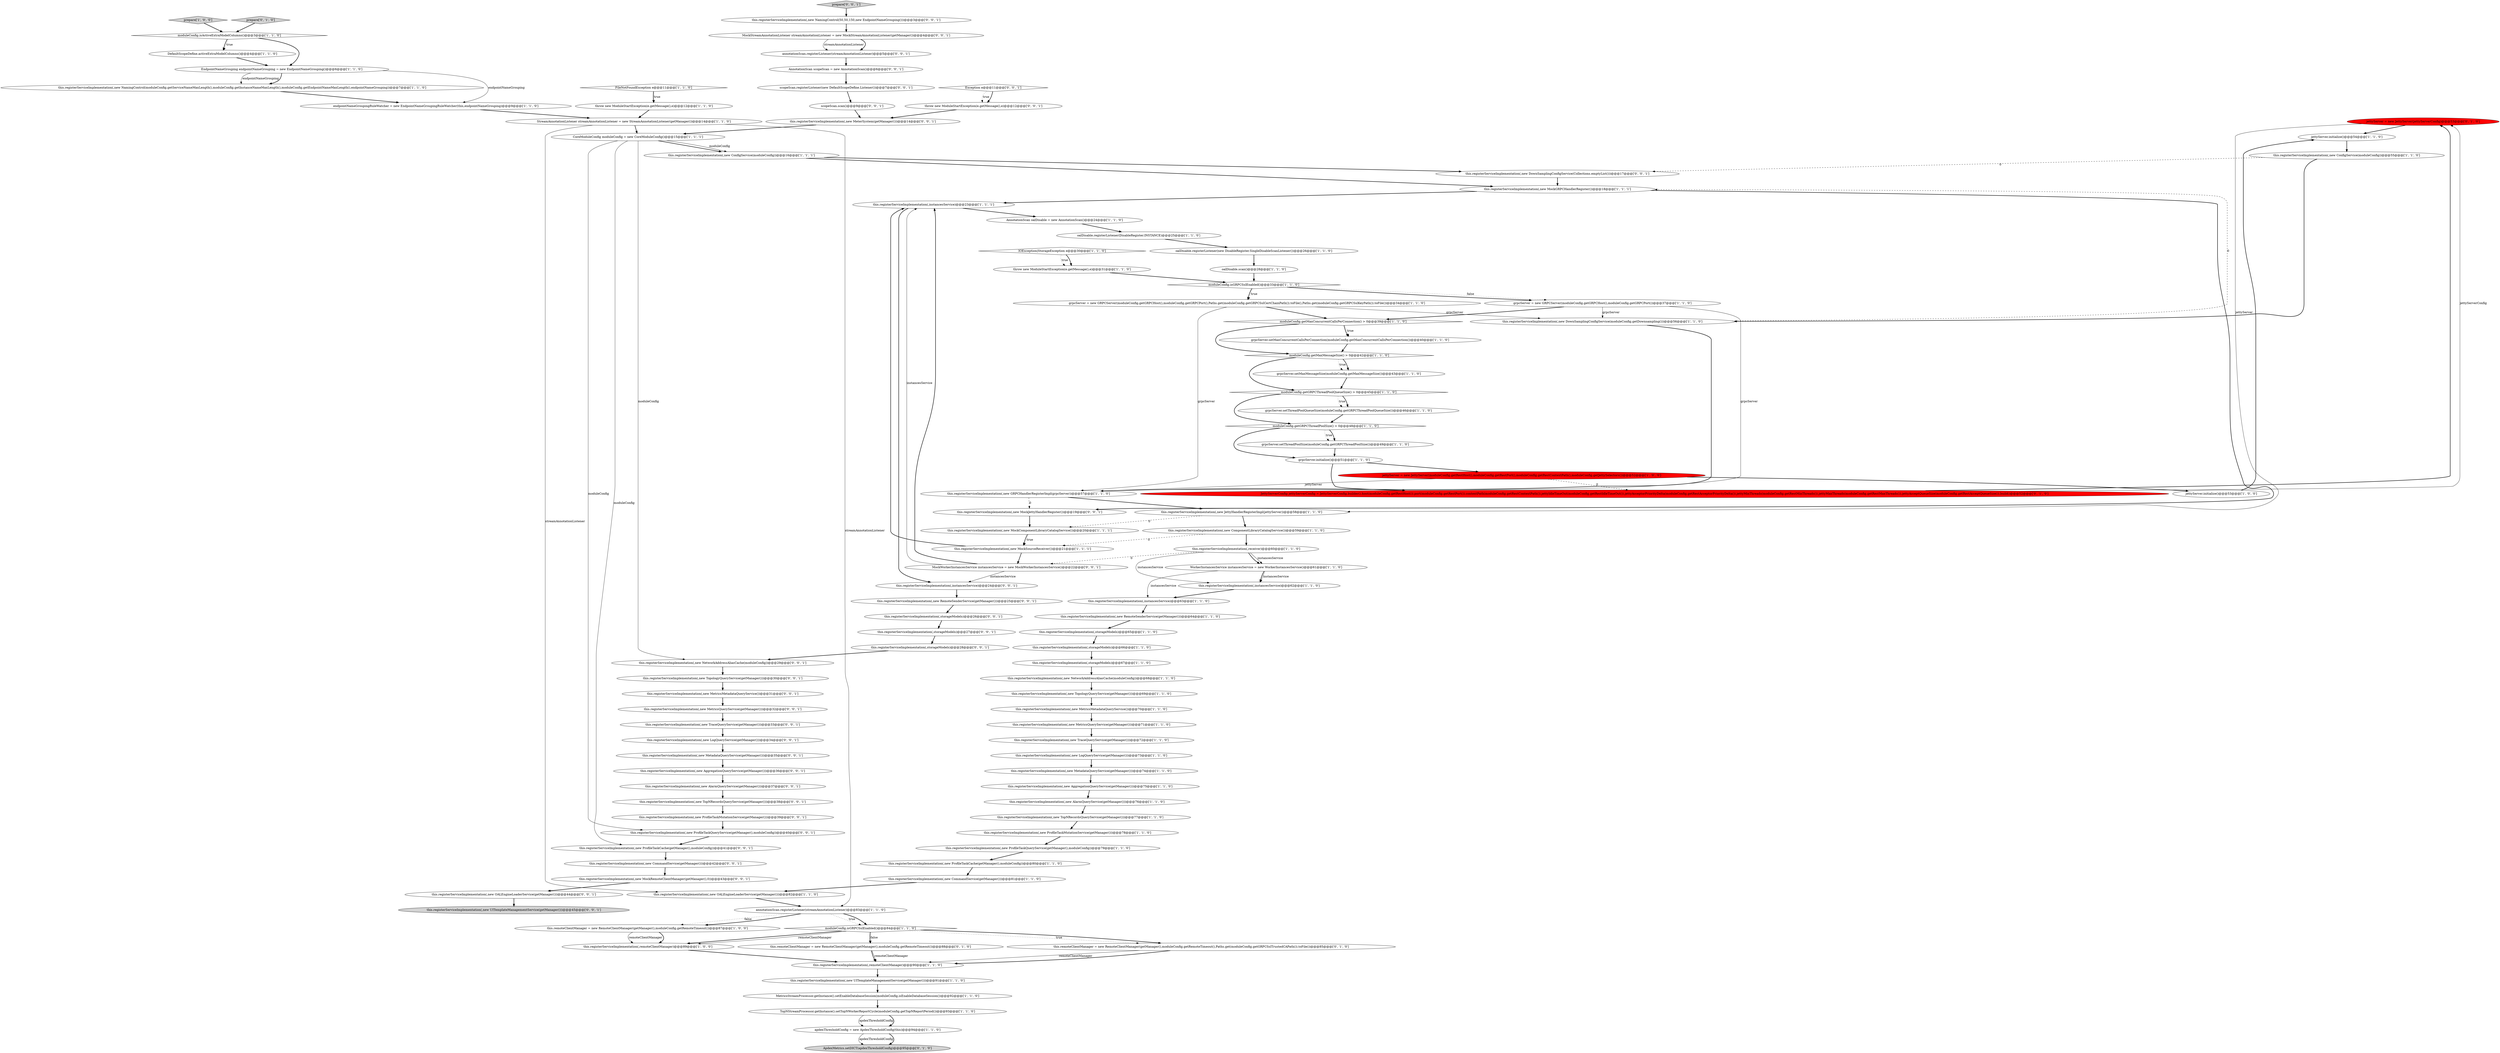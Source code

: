 digraph {
78 [style = filled, label = "jettyServer = new JettyServer(jettyServerConfig)@@@53@@@['0', '1', '0']", fillcolor = red, shape = ellipse image = "AAA1AAABBB2BBB"];
85 [style = filled, label = "scopeScan.registerListener(new DefaultScopeDefine.Listener())@@@7@@@['0', '0', '1']", fillcolor = white, shape = ellipse image = "AAA0AAABBB3BBB"];
42 [style = filled, label = "this.registerServiceImplementation(,receiver)@@@60@@@['1', '1', '0']", fillcolor = white, shape = ellipse image = "AAA0AAABBB1BBB"];
39 [style = filled, label = "this.registerServiceImplementation(,new MetricsMetadataQueryService())@@@70@@@['1', '1', '0']", fillcolor = white, shape = ellipse image = "AAA0AAABBB1BBB"];
65 [style = filled, label = "this.registerServiceImplementation(,new GRPCHandlerRegisterImpl(grpcServer))@@@57@@@['1', '1', '0']", fillcolor = white, shape = ellipse image = "AAA0AAABBB1BBB"];
88 [style = filled, label = "this.registerServiceImplementation(,new MetadataQueryService(getManager()))@@@35@@@['0', '0', '1']", fillcolor = white, shape = ellipse image = "AAA0AAABBB3BBB"];
50 [style = filled, label = "grpcServer.setThreadPoolSize(moduleConfig.getGRPCThreadPoolSize())@@@49@@@['1', '1', '0']", fillcolor = white, shape = ellipse image = "AAA0AAABBB1BBB"];
6 [style = filled, label = "grpcServer.setMaxMessageSize(moduleConfig.getMaxMessageSize())@@@43@@@['1', '1', '0']", fillcolor = white, shape = ellipse image = "AAA0AAABBB1BBB"];
102 [style = filled, label = "this.registerServiceImplementation(,new ProfileTaskMutationService(getManager()))@@@39@@@['0', '0', '1']", fillcolor = white, shape = ellipse image = "AAA0AAABBB3BBB"];
52 [style = filled, label = "this.registerServiceImplementation(,remoteClientManager)@@@90@@@['1', '1', '0']", fillcolor = white, shape = ellipse image = "AAA0AAABBB1BBB"];
68 [style = filled, label = "this.registerServiceImplementation(,new ProfileTaskMutationService(getManager()))@@@78@@@['1', '1', '0']", fillcolor = white, shape = ellipse image = "AAA0AAABBB1BBB"];
41 [style = filled, label = "jettyServer.initialize()@@@53@@@['1', '0', '0']", fillcolor = white, shape = ellipse image = "AAA0AAABBB1BBB"];
10 [style = filled, label = "apdexThresholdConfig = new ApdexThresholdConfig(this)@@@94@@@['1', '1', '0']", fillcolor = white, shape = ellipse image = "AAA0AAABBB1BBB"];
15 [style = filled, label = "this.registerServiceImplementation(,new TraceQueryService(getManager()))@@@72@@@['1', '1', '0']", fillcolor = white, shape = ellipse image = "AAA0AAABBB1BBB"];
54 [style = filled, label = "this.registerServiceImplementation(,new TopologyQueryService(getManager()))@@@69@@@['1', '1', '0']", fillcolor = white, shape = ellipse image = "AAA0AAABBB1BBB"];
84 [style = filled, label = "annotationScan.registerListener(streamAnnotationListener)@@@5@@@['0', '0', '1']", fillcolor = white, shape = ellipse image = "AAA0AAABBB3BBB"];
5 [style = filled, label = "this.registerServiceImplementation(,instancesService)@@@63@@@['1', '1', '0']", fillcolor = white, shape = ellipse image = "AAA0AAABBB1BBB"];
103 [style = filled, label = "prepare['0', '0', '1']", fillcolor = lightgray, shape = diamond image = "AAA0AAABBB3BBB"];
24 [style = filled, label = "this.registerServiceImplementation(,new CommandService(getManager()))@@@81@@@['1', '1', '0']", fillcolor = white, shape = ellipse image = "AAA0AAABBB1BBB"];
110 [style = filled, label = "this.registerServiceImplementation(,new ProfileTaskCache(getManager(),moduleConfig))@@@41@@@['0', '0', '1']", fillcolor = white, shape = ellipse image = "AAA0AAABBB3BBB"];
80 [style = filled, label = "this.registerServiceImplementation(,new OALEngineLoaderService(getManager()))@@@44@@@['0', '0', '1']", fillcolor = white, shape = ellipse image = "AAA0AAABBB3BBB"];
87 [style = filled, label = "this.registerServiceImplementation(,storageModels)@@@28@@@['0', '0', '1']", fillcolor = white, shape = ellipse image = "AAA0AAABBB3BBB"];
34 [style = filled, label = "TopNStreamProcessor.getInstance().setTopNWorkerReportCycle(moduleConfig.getTopNReportPeriod())@@@93@@@['1', '1', '0']", fillcolor = white, shape = ellipse image = "AAA0AAABBB1BBB"];
16 [style = filled, label = "oalDisable.registerListener(new DisableRegister.SingleDisableScanListener())@@@26@@@['1', '1', '0']", fillcolor = white, shape = ellipse image = "AAA0AAABBB1BBB"];
95 [style = filled, label = "Exception e@@@11@@@['0', '0', '1']", fillcolor = white, shape = diamond image = "AAA0AAABBB3BBB"];
59 [style = filled, label = "this.registerServiceImplementation(,new MetricsQueryService(getManager()))@@@71@@@['1', '1', '0']", fillcolor = white, shape = ellipse image = "AAA0AAABBB1BBB"];
67 [style = filled, label = "this.registerServiceImplementation(,new ConfigService(moduleConfig))@@@55@@@['1', '1', '0']", fillcolor = white, shape = ellipse image = "AAA0AAABBB1BBB"];
4 [style = filled, label = "grpcServer.setThreadPoolQueueSize(moduleConfig.getGRPCThreadPoolQueueSize())@@@46@@@['1', '1', '0']", fillcolor = white, shape = ellipse image = "AAA0AAABBB1BBB"];
112 [style = filled, label = "this.registerServiceImplementation(,storageModels)@@@26@@@['0', '0', '1']", fillcolor = white, shape = ellipse image = "AAA0AAABBB3BBB"];
33 [style = filled, label = "this.registerServiceImplementation(,new TopNRecordsQueryService(getManager()))@@@77@@@['1', '1', '0']", fillcolor = white, shape = ellipse image = "AAA0AAABBB1BBB"];
90 [style = filled, label = "this.registerServiceImplementation(,storageModels)@@@27@@@['0', '0', '1']", fillcolor = white, shape = ellipse image = "AAA0AAABBB3BBB"];
99 [style = filled, label = "this.registerServiceImplementation(,new LogQueryService(getManager()))@@@34@@@['0', '0', '1']", fillcolor = white, shape = ellipse image = "AAA0AAABBB3BBB"];
74 [style = filled, label = "ApdexMetrics.setDICT(apdexThresholdConfig)@@@95@@@['0', '1', '0']", fillcolor = lightgray, shape = ellipse image = "AAA0AAABBB2BBB"];
0 [style = filled, label = "this.remoteClientManager = new RemoteClientManager(getManager(),moduleConfig.getRemoteTimeout())@@@87@@@['1', '0', '0']", fillcolor = white, shape = ellipse image = "AAA0AAABBB1BBB"];
69 [style = filled, label = "this.registerServiceImplementation(,storageModels)@@@65@@@['1', '1', '0']", fillcolor = white, shape = ellipse image = "AAA0AAABBB1BBB"];
47 [style = filled, label = "this.registerServiceImplementation(,new ProfileTaskCache(getManager(),moduleConfig))@@@80@@@['1', '1', '0']", fillcolor = white, shape = ellipse image = "AAA0AAABBB1BBB"];
21 [style = filled, label = "this.registerServiceImplementation(,new ProfileTaskQueryService(getManager(),moduleConfig))@@@79@@@['1', '1', '0']", fillcolor = white, shape = ellipse image = "AAA0AAABBB1BBB"];
71 [style = filled, label = "grpcServer = new GRPCServer(moduleConfig.getGRPCHost(),moduleConfig.getGRPCPort())@@@37@@@['1', '1', '0']", fillcolor = white, shape = ellipse image = "AAA0AAABBB1BBB"];
14 [style = filled, label = "WorkerInstancesService instancesService = new WorkerInstancesService()@@@61@@@['1', '1', '0']", fillcolor = white, shape = ellipse image = "AAA0AAABBB1BBB"];
111 [style = filled, label = "this.registerServiceImplementation(,new DownSamplingConfigService(Collections.emptyList()))@@@17@@@['0', '0', '1']", fillcolor = white, shape = ellipse image = "AAA0AAABBB3BBB"];
3 [style = filled, label = "moduleConfig.getMaxMessageSize() > 0@@@42@@@['1', '1', '0']", fillcolor = white, shape = diamond image = "AAA0AAABBB1BBB"];
60 [style = filled, label = "this.registerServiceImplementation(,new UITemplateManagementService(getManager()))@@@91@@@['1', '1', '0']", fillcolor = white, shape = ellipse image = "AAA0AAABBB1BBB"];
26 [style = filled, label = "moduleConfig.isGRPCSslEnabled()@@@33@@@['1', '1', '0']", fillcolor = white, shape = diamond image = "AAA0AAABBB1BBB"];
8 [style = filled, label = "jettyServer.initialize()@@@54@@@['1', '1', '0']", fillcolor = white, shape = ellipse image = "AAA0AAABBB1BBB"];
32 [style = filled, label = "StreamAnnotationListener streamAnnotationListener = new StreamAnnotationListener(getManager())@@@14@@@['1', '1', '0']", fillcolor = white, shape = ellipse image = "AAA0AAABBB1BBB"];
89 [style = filled, label = "this.registerServiceImplementation(,new RemoteSenderService(getManager()))@@@25@@@['0', '0', '1']", fillcolor = white, shape = ellipse image = "AAA0AAABBB3BBB"];
82 [style = filled, label = "this.registerServiceImplementation(,instancesService)@@@24@@@['0', '0', '1']", fillcolor = white, shape = ellipse image = "AAA0AAABBB3BBB"];
46 [style = filled, label = "this.registerServiceImplementation(,new JettyHandlerRegisterImpl(jettyServer))@@@58@@@['1', '1', '0']", fillcolor = white, shape = ellipse image = "AAA0AAABBB1BBB"];
43 [style = filled, label = "CoreModuleConfig moduleConfig = new CoreModuleConfig()@@@15@@@['1', '1', '1']", fillcolor = white, shape = ellipse image = "AAA0AAABBB1BBB"];
2 [style = filled, label = "this.registerServiceImplementation(,new MetadataQueryService(getManager()))@@@74@@@['1', '1', '0']", fillcolor = white, shape = ellipse image = "AAA0AAABBB1BBB"];
23 [style = filled, label = "this.registerServiceImplementation(,instancesService)@@@62@@@['1', '1', '0']", fillcolor = white, shape = ellipse image = "AAA0AAABBB1BBB"];
28 [style = filled, label = "this.registerServiceImplementation(,new NetworkAddressAliasCache(moduleConfig))@@@68@@@['1', '1', '0']", fillcolor = white, shape = ellipse image = "AAA0AAABBB1BBB"];
44 [style = filled, label = "this.registerServiceImplementation(,instancesService)@@@23@@@['1', '1', '1']", fillcolor = white, shape = ellipse image = "AAA0AAABBB1BBB"];
73 [style = filled, label = "prepare['0', '1', '0']", fillcolor = lightgray, shape = diamond image = "AAA0AAABBB2BBB"];
83 [style = filled, label = "this.registerServiceImplementation(,new TopologyQueryService(getManager()))@@@30@@@['0', '0', '1']", fillcolor = white, shape = ellipse image = "AAA0AAABBB3BBB"];
91 [style = filled, label = "this.registerServiceImplementation(,new MockJettyHandlerRegister())@@@19@@@['0', '0', '1']", fillcolor = white, shape = ellipse image = "AAA0AAABBB3BBB"];
93 [style = filled, label = "MockStreamAnnotationListener streamAnnotationListener = new MockStreamAnnotationListener(getManager())@@@4@@@['0', '0', '1']", fillcolor = white, shape = ellipse image = "AAA0AAABBB3BBB"];
75 [style = filled, label = "JettyServerConfig jettyServerConfig = JettyServerConfig.builder().host(moduleConfig.getRestHost()).port(moduleConfig.getRestPort()).contextPath(moduleConfig.getRestContextPath()).jettyIdleTimeOut(moduleConfig.getRestIdleTimeOut()).jettyAcceptorPriorityDelta(moduleConfig.getRestAcceptorPriorityDelta()).jettyMinThreads(moduleConfig.getRestMinThreads()).jettyMaxThreads(moduleConfig.getRestMaxThreads()).jettyAcceptQueueSize(moduleConfig.getRestAcceptQueueSize()).build()@@@52@@@['0', '1', '0']", fillcolor = red, shape = ellipse image = "AAA1AAABBB2BBB"];
106 [style = filled, label = "MockWorkerInstancesService instancesService = new MockWorkerInstancesService()@@@22@@@['0', '0', '1']", fillcolor = white, shape = ellipse image = "AAA0AAABBB3BBB"];
17 [style = filled, label = "annotationScan.registerListener(streamAnnotationListener)@@@83@@@['1', '1', '0']", fillcolor = white, shape = ellipse image = "AAA0AAABBB1BBB"];
51 [style = filled, label = "this.registerServiceImplementation(,new DownSamplingConfigService(moduleConfig.getDownsampling()))@@@56@@@['1', '1', '0']", fillcolor = white, shape = ellipse image = "AAA0AAABBB1BBB"];
101 [style = filled, label = "this.registerServiceImplementation(,new AggregationQueryService(getManager()))@@@36@@@['0', '0', '1']", fillcolor = white, shape = ellipse image = "AAA0AAABBB3BBB"];
45 [style = filled, label = "grpcServer = new GRPCServer(moduleConfig.getGRPCHost(),moduleConfig.getGRPCPort(),Paths.get(moduleConfig.getGRPCSslCertChainPath()).toFile(),Paths.get(moduleConfig.getGRPCSslKeyPath()).toFile())@@@34@@@['1', '1', '0']", fillcolor = white, shape = ellipse image = "AAA0AAABBB1BBB"];
70 [style = filled, label = "oalDisable.scan()@@@28@@@['1', '1', '0']", fillcolor = white, shape = ellipse image = "AAA0AAABBB1BBB"];
9 [style = filled, label = "this.registerServiceImplementation(,new ComponentLibraryCatalogService())@@@59@@@['1', '1', '0']", fillcolor = white, shape = ellipse image = "AAA0AAABBB1BBB"];
20 [style = filled, label = "this.registerServiceImplementation(,new MockComponentLibraryCatalogService())@@@20@@@['1', '1', '1']", fillcolor = white, shape = ellipse image = "AAA0AAABBB1BBB"];
58 [style = filled, label = "this.registerServiceImplementation(,new ConfigService(moduleConfig))@@@16@@@['1', '1', '1']", fillcolor = white, shape = ellipse image = "AAA0AAABBB1BBB"];
109 [style = filled, label = "this.registerServiceImplementation(,new MockRemoteClientManager(getManager(),0))@@@43@@@['0', '0', '1']", fillcolor = white, shape = ellipse image = "AAA0AAABBB3BBB"];
29 [style = filled, label = "EndpointNameGrouping endpointNameGrouping = new EndpointNameGrouping()@@@6@@@['1', '1', '0']", fillcolor = white, shape = ellipse image = "AAA0AAABBB1BBB"];
18 [style = filled, label = "this.registerServiceImplementation(,new RemoteSenderService(getManager()))@@@64@@@['1', '1', '0']", fillcolor = white, shape = ellipse image = "AAA0AAABBB1BBB"];
31 [style = filled, label = "this.registerServiceImplementation(,storageModels)@@@66@@@['1', '1', '0']", fillcolor = white, shape = ellipse image = "AAA0AAABBB1BBB"];
1 [style = filled, label = "moduleConfig.getMaxConcurrentCallsPerConnection() > 0@@@39@@@['1', '1', '0']", fillcolor = white, shape = diamond image = "AAA0AAABBB1BBB"];
72 [style = filled, label = "endpointNameGroupingRuleWatcher = new EndpointNameGroupingRuleWatcher(this,endpointNameGrouping)@@@9@@@['1', '1', '0']", fillcolor = white, shape = ellipse image = "AAA0AAABBB1BBB"];
79 [style = filled, label = "this.registerServiceImplementation(,new ProfileTaskQueryService(getManager(),moduleConfig))@@@40@@@['0', '0', '1']", fillcolor = white, shape = ellipse image = "AAA0AAABBB3BBB"];
77 [style = filled, label = "this.remoteClientManager = new RemoteClientManager(getManager(),moduleConfig.getRemoteTimeout(),Paths.get(moduleConfig.getGRPCSslTrustedCAPath()).toFile())@@@85@@@['0', '1', '0']", fillcolor = white, shape = ellipse image = "AAA0AAABBB2BBB"];
13 [style = filled, label = "this.registerServiceImplementation(,storageModels)@@@67@@@['1', '1', '0']", fillcolor = white, shape = ellipse image = "AAA0AAABBB1BBB"];
57 [style = filled, label = "moduleConfig.isActiveExtraModelColumns()@@@3@@@['1', '1', '0']", fillcolor = white, shape = diamond image = "AAA0AAABBB1BBB"];
105 [style = filled, label = "scopeScan.scan()@@@9@@@['0', '0', '1']", fillcolor = white, shape = ellipse image = "AAA0AAABBB3BBB"];
49 [style = filled, label = "this.registerServiceImplementation(,new AggregationQueryService(getManager()))@@@75@@@['1', '1', '0']", fillcolor = white, shape = ellipse image = "AAA0AAABBB1BBB"];
64 [style = filled, label = "grpcServer.setMaxConcurrentCallsPerConnection(moduleConfig.getMaxConcurrentCallsPerConnection())@@@40@@@['1', '1', '0']", fillcolor = white, shape = ellipse image = "AAA0AAABBB1BBB"];
63 [style = filled, label = "AnnotationScan oalDisable = new AnnotationScan()@@@24@@@['1', '1', '0']", fillcolor = white, shape = ellipse image = "AAA0AAABBB1BBB"];
61 [style = filled, label = "this.registerServiceImplementation(,remoteClientManager)@@@89@@@['1', '0', '0']", fillcolor = white, shape = ellipse image = "AAA0AAABBB1BBB"];
55 [style = filled, label = "this.registerServiceImplementation(,new MockSourceReceiver())@@@21@@@['1', '1', '1']", fillcolor = white, shape = ellipse image = "AAA0AAABBB1BBB"];
100 [style = filled, label = "this.registerServiceImplementation(,new NamingControl(50,50,150,new EndpointNameGrouping()))@@@3@@@['0', '0', '1']", fillcolor = white, shape = ellipse image = "AAA0AAABBB3BBB"];
62 [style = filled, label = "moduleConfig.getGRPCThreadPoolSize() > 0@@@48@@@['1', '1', '0']", fillcolor = white, shape = diamond image = "AAA0AAABBB1BBB"];
53 [style = filled, label = "IOException|StorageException e@@@30@@@['1', '1', '0']", fillcolor = white, shape = diamond image = "AAA0AAABBB1BBB"];
97 [style = filled, label = "this.registerServiceImplementation(,new TopNRecordsQueryService(getManager()))@@@38@@@['0', '0', '1']", fillcolor = white, shape = ellipse image = "AAA0AAABBB3BBB"];
11 [style = filled, label = "this.registerServiceImplementation(,new NamingControl(moduleConfig.getServiceNameMaxLength(),moduleConfig.getInstanceNameMaxLength(),moduleConfig.getEndpointNameMaxLength(),endpointNameGrouping))@@@7@@@['1', '1', '0']", fillcolor = white, shape = ellipse image = "AAA0AAABBB1BBB"];
37 [style = filled, label = "oalDisable.registerListener(DisableRegister.INSTANCE)@@@25@@@['1', '1', '0']", fillcolor = white, shape = ellipse image = "AAA0AAABBB1BBB"];
56 [style = filled, label = "grpcServer.initialize()@@@51@@@['1', '1', '0']", fillcolor = white, shape = ellipse image = "AAA0AAABBB1BBB"];
38 [style = filled, label = "throw new ModuleStartException(e.getMessage(),e)@@@31@@@['1', '1', '0']", fillcolor = white, shape = ellipse image = "AAA0AAABBB1BBB"];
19 [style = filled, label = "DefaultScopeDefine.activeExtraModelColumns()@@@4@@@['1', '1', '0']", fillcolor = white, shape = ellipse image = "AAA0AAABBB1BBB"];
76 [style = filled, label = "this.remoteClientManager = new RemoteClientManager(getManager(),moduleConfig.getRemoteTimeout())@@@88@@@['0', '1', '0']", fillcolor = white, shape = ellipse image = "AAA0AAABBB2BBB"];
40 [style = filled, label = "this.registerServiceImplementation(,new MockGRPCHandlerRegister())@@@18@@@['1', '1', '1']", fillcolor = white, shape = ellipse image = "AAA0AAABBB1BBB"];
36 [style = filled, label = "prepare['1', '0', '0']", fillcolor = lightgray, shape = diamond image = "AAA0AAABBB1BBB"];
30 [style = filled, label = "moduleConfig.getGRPCThreadPoolQueueSize() > 0@@@45@@@['1', '1', '0']", fillcolor = white, shape = diamond image = "AAA0AAABBB1BBB"];
107 [style = filled, label = "this.registerServiceImplementation(,new TraceQueryService(getManager()))@@@33@@@['0', '0', '1']", fillcolor = white, shape = ellipse image = "AAA0AAABBB3BBB"];
108 [style = filled, label = "this.registerServiceImplementation(,new CommandService(getManager()))@@@42@@@['0', '0', '1']", fillcolor = white, shape = ellipse image = "AAA0AAABBB3BBB"];
48 [style = filled, label = "FileNotFoundException e@@@11@@@['1', '1', '0']", fillcolor = white, shape = diamond image = "AAA0AAABBB1BBB"];
22 [style = filled, label = "moduleConfig.isGRPCSslEnabled()@@@84@@@['1', '1', '0']", fillcolor = white, shape = diamond image = "AAA0AAABBB1BBB"];
113 [style = filled, label = "this.registerServiceImplementation(,new MeterSystem(getManager()))@@@14@@@['0', '0', '1']", fillcolor = white, shape = ellipse image = "AAA0AAABBB3BBB"];
94 [style = filled, label = "this.registerServiceImplementation(,new NetworkAddressAliasCache(moduleConfig))@@@29@@@['0', '0', '1']", fillcolor = white, shape = ellipse image = "AAA0AAABBB3BBB"];
96 [style = filled, label = "AnnotationScan scopeScan = new AnnotationScan()@@@6@@@['0', '0', '1']", fillcolor = white, shape = ellipse image = "AAA0AAABBB3BBB"];
86 [style = filled, label = "this.registerServiceImplementation(,new MetricsMetadataQueryService())@@@31@@@['0', '0', '1']", fillcolor = white, shape = ellipse image = "AAA0AAABBB3BBB"];
12 [style = filled, label = "this.registerServiceImplementation(,new OALEngineLoaderService(getManager()))@@@82@@@['1', '1', '0']", fillcolor = white, shape = ellipse image = "AAA0AAABBB1BBB"];
25 [style = filled, label = "throw new ModuleStartException(e.getMessage(),e)@@@12@@@['1', '1', '0']", fillcolor = white, shape = ellipse image = "AAA0AAABBB1BBB"];
66 [style = filled, label = "this.registerServiceImplementation(,new AlarmQueryService(getManager()))@@@76@@@['1', '1', '0']", fillcolor = white, shape = ellipse image = "AAA0AAABBB1BBB"];
92 [style = filled, label = "this.registerServiceImplementation(,new MetricsQueryService(getManager()))@@@32@@@['0', '0', '1']", fillcolor = white, shape = ellipse image = "AAA0AAABBB3BBB"];
98 [style = filled, label = "throw new ModuleStartException(e.getMessage(),e)@@@12@@@['0', '0', '1']", fillcolor = white, shape = ellipse image = "AAA0AAABBB3BBB"];
27 [style = filled, label = "this.registerServiceImplementation(,new LogQueryService(getManager()))@@@73@@@['1', '1', '0']", fillcolor = white, shape = ellipse image = "AAA0AAABBB1BBB"];
35 [style = filled, label = "jettyServer = new JettyServer(moduleConfig.getRestHost(),moduleConfig.getRestPort(),moduleConfig.getRestContextPath(),moduleConfig.getJettySelectors())@@@52@@@['1', '0', '0']", fillcolor = red, shape = ellipse image = "AAA1AAABBB1BBB"];
7 [style = filled, label = "MetricsStreamProcessor.getInstance().setEnableDatabaseSession(moduleConfig.isEnableDatabaseSession())@@@92@@@['1', '1', '0']", fillcolor = white, shape = ellipse image = "AAA0AAABBB1BBB"];
104 [style = filled, label = "this.registerServiceImplementation(,new AlarmQueryService(getManager()))@@@37@@@['0', '0', '1']", fillcolor = white, shape = ellipse image = "AAA0AAABBB3BBB"];
81 [style = filled, label = "this.registerServiceImplementation(,new UITemplateManagementService(getManager()))@@@45@@@['0', '0', '1']", fillcolor = lightgray, shape = ellipse image = "AAA0AAABBB3BBB"];
78->46 [style = solid, label="jettyServer"];
44->63 [style = bold, label=""];
26->45 [style = dotted, label="true"];
64->3 [style = bold, label=""];
45->51 [style = solid, label="grpcServer"];
35->41 [style = bold, label=""];
39->59 [style = bold, label=""];
41->8 [style = bold, label=""];
87->94 [style = bold, label=""];
4->62 [style = bold, label=""];
62->50 [style = dotted, label="true"];
76->52 [style = bold, label=""];
57->29 [style = bold, label=""];
50->56 [style = bold, label=""];
43->79 [style = solid, label="moduleConfig"];
44->82 [style = bold, label=""];
33->68 [style = bold, label=""];
58->111 [style = bold, label=""];
3->6 [style = dotted, label="true"];
77->52 [style = solid, label="remoteClientManager"];
68->21 [style = bold, label=""];
42->14 [style = solid, label="instancesService"];
1->64 [style = dotted, label="true"];
79->110 [style = bold, label=""];
52->60 [style = bold, label=""];
91->20 [style = bold, label=""];
75->78 [style = solid, label="jettyServerConfig"];
2->49 [style = bold, label=""];
107->99 [style = bold, label=""];
104->97 [style = bold, label=""];
48->25 [style = dotted, label="true"];
38->26 [style = bold, label=""];
29->11 [style = solid, label="endpointNameGrouping"];
53->38 [style = bold, label=""];
3->30 [style = bold, label=""];
75->78 [style = bold, label=""];
43->58 [style = bold, label=""];
57->19 [style = dotted, label="true"];
27->2 [style = bold, label=""];
66->33 [style = bold, label=""];
93->84 [style = bold, label=""];
29->72 [style = solid, label="endpointNameGrouping"];
105->113 [style = bold, label=""];
62->56 [style = bold, label=""];
78->8 [style = bold, label=""];
83->86 [style = bold, label=""];
95->98 [style = bold, label=""];
106->44 [style = solid, label="instancesService"];
110->108 [style = bold, label=""];
109->80 [style = bold, label=""];
100->93 [style = bold, label=""];
14->23 [style = solid, label="instancesService"];
61->52 [style = bold, label=""];
97->102 [style = bold, label=""];
35->65 [style = solid, label="jettyServer"];
28->54 [style = bold, label=""];
45->65 [style = solid, label="grpcServer"];
69->31 [style = bold, label=""];
101->104 [style = bold, label=""];
45->1 [style = bold, label=""];
90->87 [style = bold, label=""];
32->17 [style = solid, label="streamAnnotationListener"];
22->76 [style = bold, label=""];
22->77 [style = dotted, label="true"];
53->38 [style = dotted, label="true"];
8->67 [style = bold, label=""];
103->100 [style = bold, label=""];
10->74 [style = solid, label="apdexThresholdConfig"];
22->61 [style = bold, label=""];
63->37 [style = bold, label=""];
56->75 [style = bold, label=""];
95->98 [style = dotted, label="true"];
67->51 [style = bold, label=""];
102->79 [style = bold, label=""];
35->75 [style = dashed, label="0"];
71->51 [style = solid, label="grpcServer"];
71->1 [style = bold, label=""];
65->46 [style = bold, label=""];
37->16 [style = bold, label=""];
29->11 [style = bold, label=""];
36->57 [style = bold, label=""];
71->65 [style = solid, label="grpcServer"];
89->112 [style = bold, label=""];
51->40 [style = dashed, label="0"];
82->89 [style = bold, label=""];
21->47 [style = bold, label=""];
9->55 [style = dashed, label="0"];
24->12 [style = bold, label=""];
80->81 [style = bold, label=""];
42->106 [style = dashed, label="0"];
46->9 [style = bold, label=""];
99->88 [style = bold, label=""];
9->42 [style = bold, label=""];
23->5 [style = bold, label=""];
42->23 [style = solid, label="instancesService"];
72->32 [style = bold, label=""];
98->113 [style = bold, label=""];
19->29 [style = bold, label=""];
43->110 [style = solid, label="moduleConfig"];
31->13 [style = bold, label=""];
12->17 [style = bold, label=""];
57->19 [style = bold, label=""];
1->3 [style = bold, label=""];
30->4 [style = dotted, label="true"];
3->6 [style = bold, label=""];
88->101 [style = bold, label=""];
5->18 [style = bold, label=""];
73->57 [style = bold, label=""];
17->0 [style = dotted, label="false"];
85->105 [style = bold, label=""];
43->94 [style = solid, label="moduleConfig"];
18->69 [style = bold, label=""];
20->55 [style = dotted, label="true"];
56->35 [style = bold, label=""];
42->14 [style = bold, label=""];
55->106 [style = bold, label=""];
54->39 [style = bold, label=""];
17->0 [style = bold, label=""];
14->23 [style = bold, label=""];
47->24 [style = bold, label=""];
0->61 [style = bold, label=""];
22->76 [style = dotted, label="false"];
92->107 [style = bold, label=""];
65->91 [style = dashed, label="0"];
34->10 [style = solid, label="apdexThresholdConfig"];
26->71 [style = bold, label=""];
51->65 [style = bold, label=""];
17->22 [style = dotted, label="true"];
106->82 [style = solid, label="instancesService"];
70->26 [style = bold, label=""];
113->43 [style = bold, label=""];
76->52 [style = solid, label="remoteClientManager"];
40->44 [style = bold, label=""];
11->72 [style = bold, label=""];
0->61 [style = solid, label="remoteClientManager"];
59->15 [style = bold, label=""];
14->5 [style = solid, label="instancesService"];
25->32 [style = bold, label=""];
58->40 [style = bold, label=""];
40->91 [style = bold, label=""];
108->109 [style = bold, label=""];
32->12 [style = solid, label="streamAnnotationListener"];
94->83 [style = bold, label=""];
32->43 [style = bold, label=""];
46->20 [style = dashed, label="0"];
17->22 [style = bold, label=""];
34->10 [style = bold, label=""];
20->55 [style = bold, label=""];
111->40 [style = bold, label=""];
112->90 [style = bold, label=""];
16->70 [style = bold, label=""];
86->92 [style = bold, label=""];
49->66 [style = bold, label=""];
55->44 [style = bold, label=""];
84->96 [style = bold, label=""];
7->34 [style = bold, label=""];
96->85 [style = bold, label=""];
22->77 [style = bold, label=""];
67->111 [style = dashed, label="0"];
60->7 [style = bold, label=""];
10->74 [style = bold, label=""];
30->4 [style = bold, label=""];
77->52 [style = bold, label=""];
43->58 [style = solid, label="moduleConfig"];
48->25 [style = bold, label=""];
62->50 [style = bold, label=""];
106->44 [style = bold, label=""];
22->61 [style = solid, label="remoteClientManager"];
26->45 [style = bold, label=""];
26->71 [style = dotted, label="false"];
15->27 [style = bold, label=""];
1->64 [style = bold, label=""];
30->62 [style = bold, label=""];
93->84 [style = solid, label="streamAnnotationListener"];
13->28 [style = bold, label=""];
6->30 [style = bold, label=""];
}
